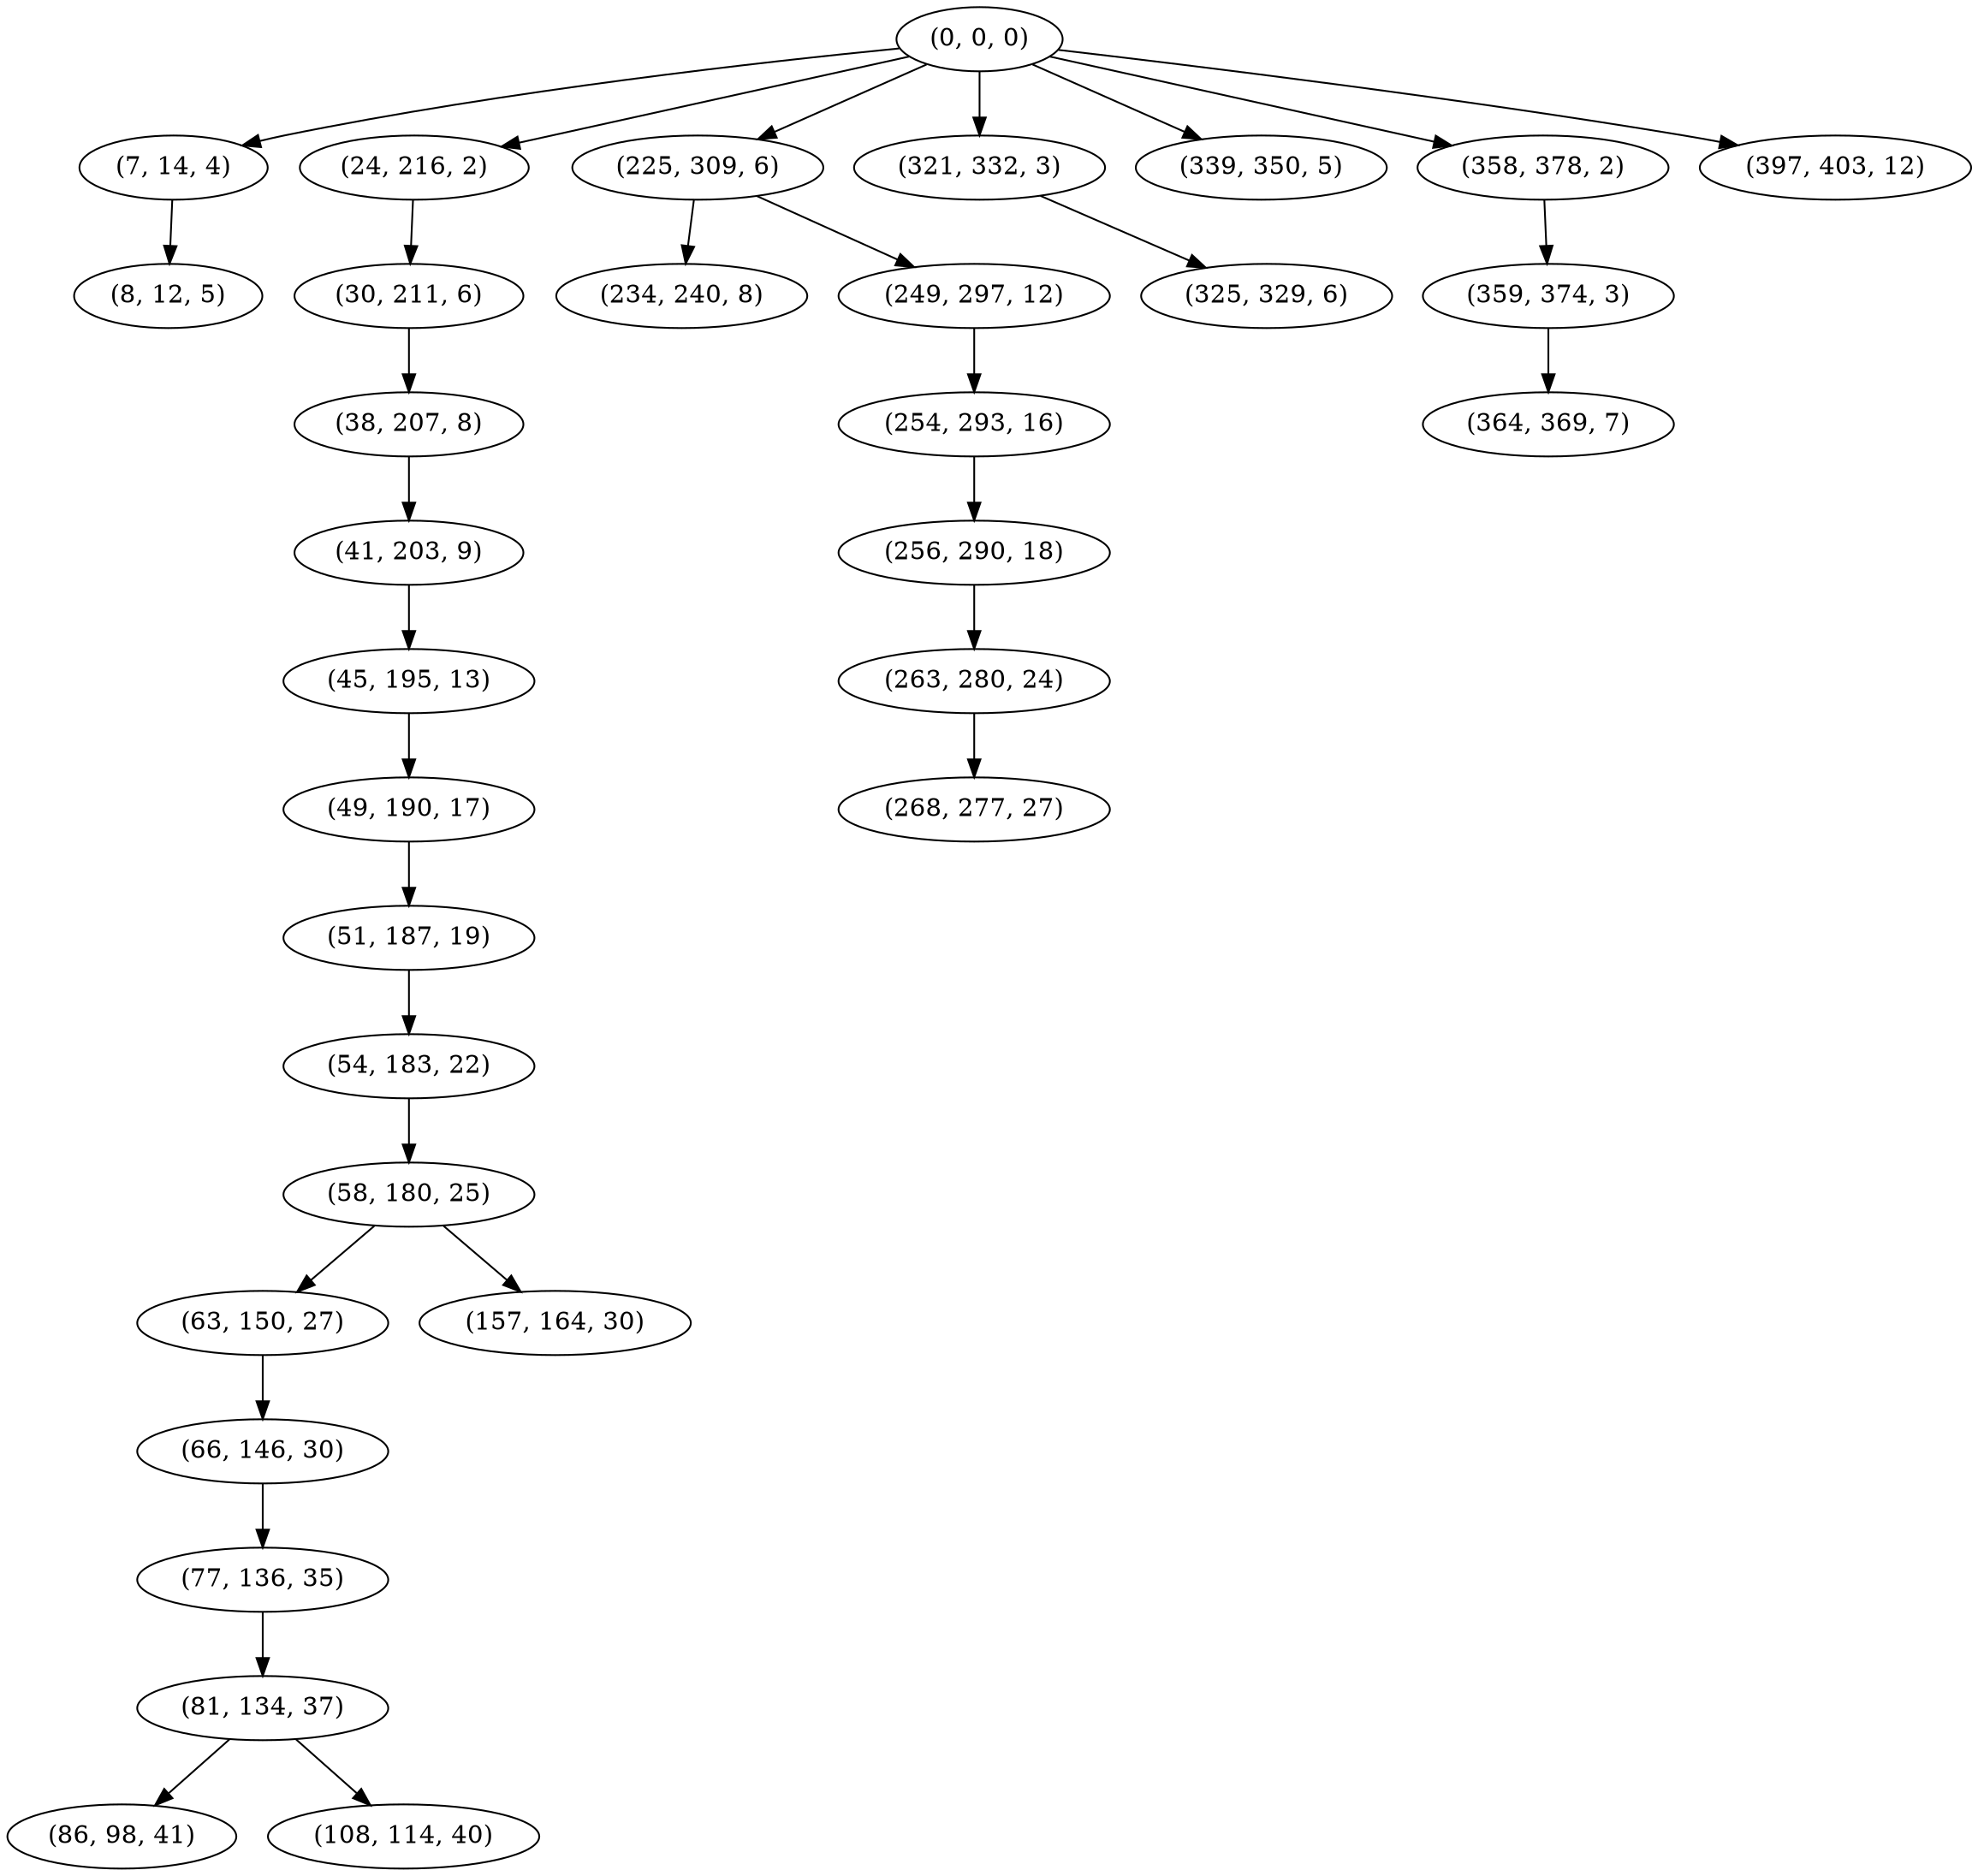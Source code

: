 digraph tree {
    "(0, 0, 0)";
    "(7, 14, 4)";
    "(8, 12, 5)";
    "(24, 216, 2)";
    "(30, 211, 6)";
    "(38, 207, 8)";
    "(41, 203, 9)";
    "(45, 195, 13)";
    "(49, 190, 17)";
    "(51, 187, 19)";
    "(54, 183, 22)";
    "(58, 180, 25)";
    "(63, 150, 27)";
    "(66, 146, 30)";
    "(77, 136, 35)";
    "(81, 134, 37)";
    "(86, 98, 41)";
    "(108, 114, 40)";
    "(157, 164, 30)";
    "(225, 309, 6)";
    "(234, 240, 8)";
    "(249, 297, 12)";
    "(254, 293, 16)";
    "(256, 290, 18)";
    "(263, 280, 24)";
    "(268, 277, 27)";
    "(321, 332, 3)";
    "(325, 329, 6)";
    "(339, 350, 5)";
    "(358, 378, 2)";
    "(359, 374, 3)";
    "(364, 369, 7)";
    "(397, 403, 12)";
    "(0, 0, 0)" -> "(7, 14, 4)";
    "(0, 0, 0)" -> "(24, 216, 2)";
    "(0, 0, 0)" -> "(225, 309, 6)";
    "(0, 0, 0)" -> "(321, 332, 3)";
    "(0, 0, 0)" -> "(339, 350, 5)";
    "(0, 0, 0)" -> "(358, 378, 2)";
    "(0, 0, 0)" -> "(397, 403, 12)";
    "(7, 14, 4)" -> "(8, 12, 5)";
    "(24, 216, 2)" -> "(30, 211, 6)";
    "(30, 211, 6)" -> "(38, 207, 8)";
    "(38, 207, 8)" -> "(41, 203, 9)";
    "(41, 203, 9)" -> "(45, 195, 13)";
    "(45, 195, 13)" -> "(49, 190, 17)";
    "(49, 190, 17)" -> "(51, 187, 19)";
    "(51, 187, 19)" -> "(54, 183, 22)";
    "(54, 183, 22)" -> "(58, 180, 25)";
    "(58, 180, 25)" -> "(63, 150, 27)";
    "(58, 180, 25)" -> "(157, 164, 30)";
    "(63, 150, 27)" -> "(66, 146, 30)";
    "(66, 146, 30)" -> "(77, 136, 35)";
    "(77, 136, 35)" -> "(81, 134, 37)";
    "(81, 134, 37)" -> "(86, 98, 41)";
    "(81, 134, 37)" -> "(108, 114, 40)";
    "(225, 309, 6)" -> "(234, 240, 8)";
    "(225, 309, 6)" -> "(249, 297, 12)";
    "(249, 297, 12)" -> "(254, 293, 16)";
    "(254, 293, 16)" -> "(256, 290, 18)";
    "(256, 290, 18)" -> "(263, 280, 24)";
    "(263, 280, 24)" -> "(268, 277, 27)";
    "(321, 332, 3)" -> "(325, 329, 6)";
    "(358, 378, 2)" -> "(359, 374, 3)";
    "(359, 374, 3)" -> "(364, 369, 7)";
}
